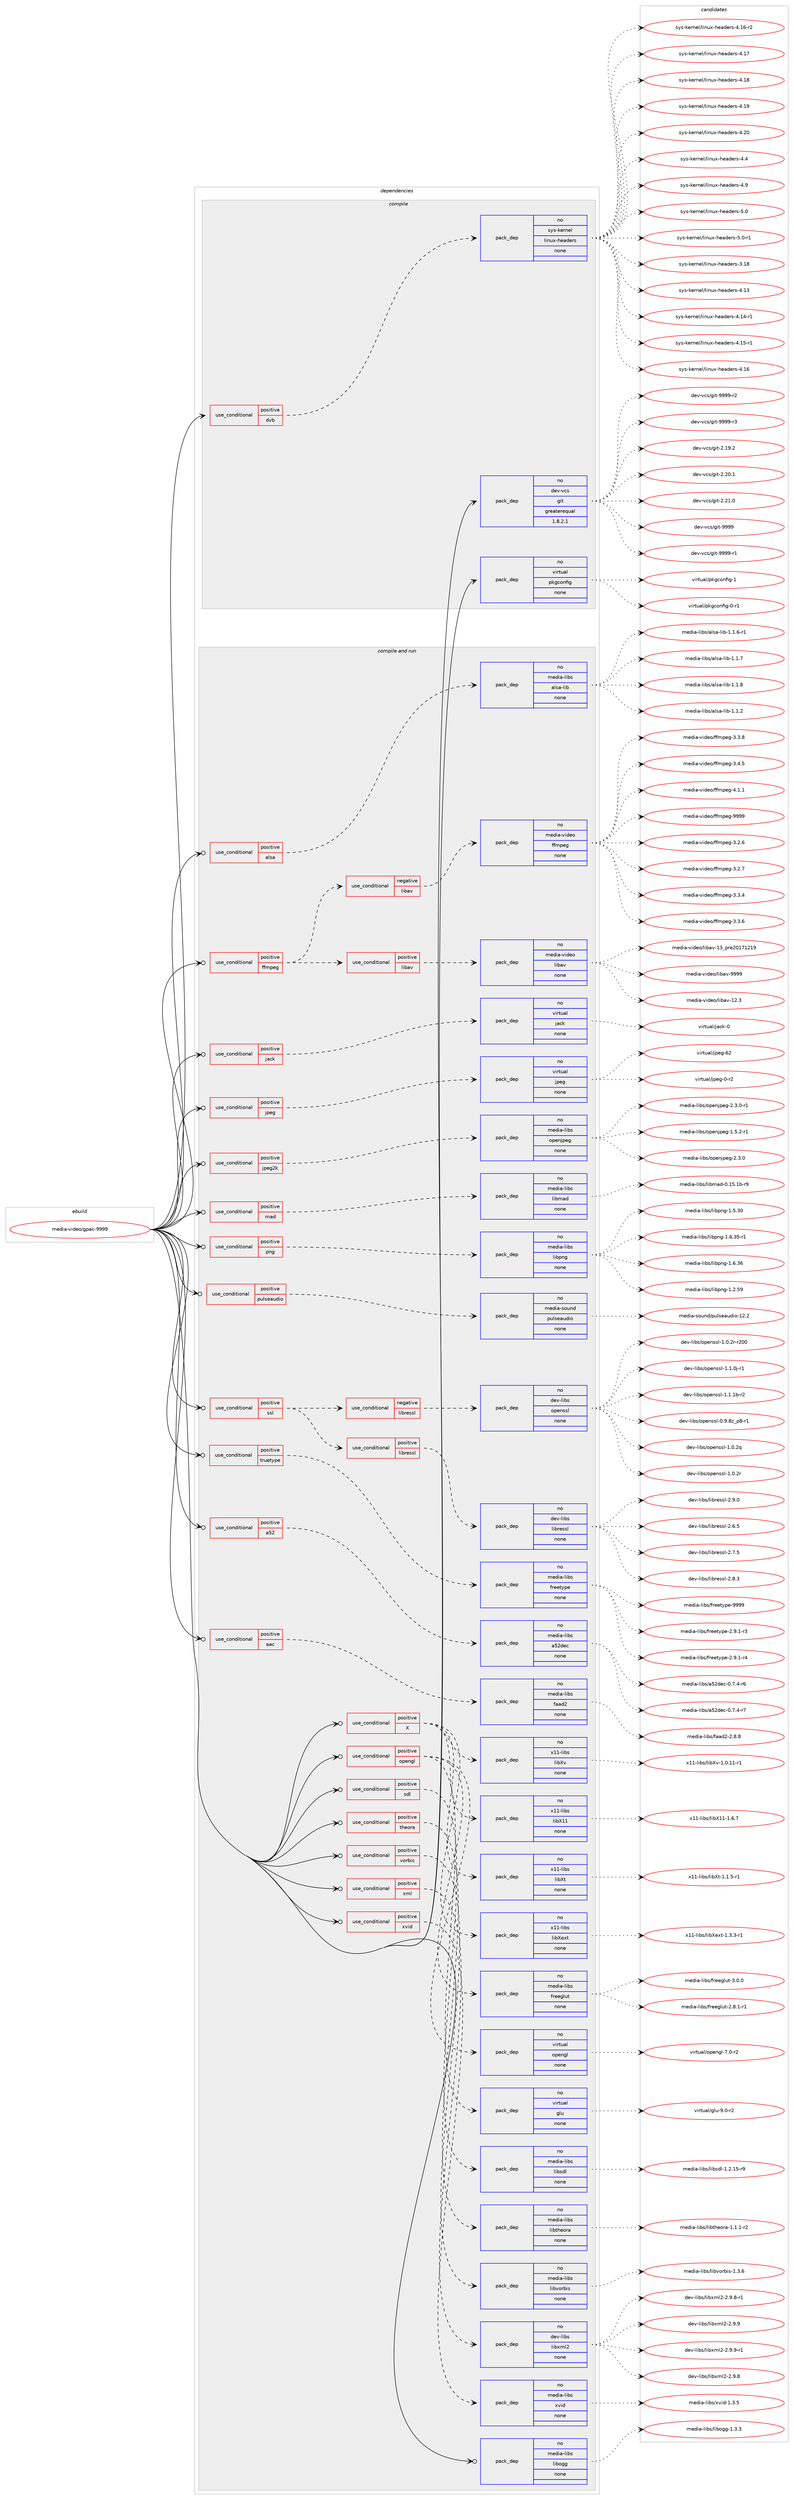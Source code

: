 digraph prolog {

# *************
# Graph options
# *************

newrank=true;
concentrate=true;
compound=true;
graph [rankdir=LR,fontname=Helvetica,fontsize=10,ranksep=1.5];#, ranksep=2.5, nodesep=0.2];
edge  [arrowhead=vee];
node  [fontname=Helvetica,fontsize=10];

# **********
# The ebuild
# **********

subgraph cluster_leftcol {
color=gray;
rank=same;
label=<<i>ebuild</i>>;
id [label="media-video/gpac-9999", color=red, width=4, href="../media-video/gpac-9999.svg"];
}

# ****************
# The dependencies
# ****************

subgraph cluster_midcol {
color=gray;
label=<<i>dependencies</i>>;
subgraph cluster_compile {
fillcolor="#eeeeee";
style=filled;
label=<<i>compile</i>>;
subgraph cond440158 {
dependency1637206 [label=<<TABLE BORDER="0" CELLBORDER="1" CELLSPACING="0" CELLPADDING="4"><TR><TD ROWSPAN="3" CELLPADDING="10">use_conditional</TD></TR><TR><TD>positive</TD></TR><TR><TD>dvb</TD></TR></TABLE>>, shape=none, color=red];
subgraph pack1170623 {
dependency1637207 [label=<<TABLE BORDER="0" CELLBORDER="1" CELLSPACING="0" CELLPADDING="4" WIDTH="220"><TR><TD ROWSPAN="6" CELLPADDING="30">pack_dep</TD></TR><TR><TD WIDTH="110">no</TD></TR><TR><TD>sys-kernel</TD></TR><TR><TD>linux-headers</TD></TR><TR><TD>none</TD></TR><TR><TD></TD></TR></TABLE>>, shape=none, color=blue];
}
dependency1637206:e -> dependency1637207:w [weight=20,style="dashed",arrowhead="vee"];
}
id:e -> dependency1637206:w [weight=20,style="solid",arrowhead="vee"];
subgraph pack1170624 {
dependency1637208 [label=<<TABLE BORDER="0" CELLBORDER="1" CELLSPACING="0" CELLPADDING="4" WIDTH="220"><TR><TD ROWSPAN="6" CELLPADDING="30">pack_dep</TD></TR><TR><TD WIDTH="110">no</TD></TR><TR><TD>dev-vcs</TD></TR><TR><TD>git</TD></TR><TR><TD>greaterequal</TD></TR><TR><TD>1.8.2.1</TD></TR></TABLE>>, shape=none, color=blue];
}
id:e -> dependency1637208:w [weight=20,style="solid",arrowhead="vee"];
subgraph pack1170625 {
dependency1637209 [label=<<TABLE BORDER="0" CELLBORDER="1" CELLSPACING="0" CELLPADDING="4" WIDTH="220"><TR><TD ROWSPAN="6" CELLPADDING="30">pack_dep</TD></TR><TR><TD WIDTH="110">no</TD></TR><TR><TD>virtual</TD></TR><TR><TD>pkgconfig</TD></TR><TR><TD>none</TD></TR><TR><TD></TD></TR></TABLE>>, shape=none, color=blue];
}
id:e -> dependency1637209:w [weight=20,style="solid",arrowhead="vee"];
}
subgraph cluster_compileandrun {
fillcolor="#eeeeee";
style=filled;
label=<<i>compile and run</i>>;
subgraph cond440159 {
dependency1637210 [label=<<TABLE BORDER="0" CELLBORDER="1" CELLSPACING="0" CELLPADDING="4"><TR><TD ROWSPAN="3" CELLPADDING="10">use_conditional</TD></TR><TR><TD>positive</TD></TR><TR><TD>X</TD></TR></TABLE>>, shape=none, color=red];
subgraph pack1170626 {
dependency1637211 [label=<<TABLE BORDER="0" CELLBORDER="1" CELLSPACING="0" CELLPADDING="4" WIDTH="220"><TR><TD ROWSPAN="6" CELLPADDING="30">pack_dep</TD></TR><TR><TD WIDTH="110">no</TD></TR><TR><TD>x11-libs</TD></TR><TR><TD>libXt</TD></TR><TR><TD>none</TD></TR><TR><TD></TD></TR></TABLE>>, shape=none, color=blue];
}
dependency1637210:e -> dependency1637211:w [weight=20,style="dashed",arrowhead="vee"];
subgraph pack1170627 {
dependency1637212 [label=<<TABLE BORDER="0" CELLBORDER="1" CELLSPACING="0" CELLPADDING="4" WIDTH="220"><TR><TD ROWSPAN="6" CELLPADDING="30">pack_dep</TD></TR><TR><TD WIDTH="110">no</TD></TR><TR><TD>x11-libs</TD></TR><TR><TD>libX11</TD></TR><TR><TD>none</TD></TR><TR><TD></TD></TR></TABLE>>, shape=none, color=blue];
}
dependency1637210:e -> dependency1637212:w [weight=20,style="dashed",arrowhead="vee"];
subgraph pack1170628 {
dependency1637213 [label=<<TABLE BORDER="0" CELLBORDER="1" CELLSPACING="0" CELLPADDING="4" WIDTH="220"><TR><TD ROWSPAN="6" CELLPADDING="30">pack_dep</TD></TR><TR><TD WIDTH="110">no</TD></TR><TR><TD>x11-libs</TD></TR><TR><TD>libXv</TD></TR><TR><TD>none</TD></TR><TR><TD></TD></TR></TABLE>>, shape=none, color=blue];
}
dependency1637210:e -> dependency1637213:w [weight=20,style="dashed",arrowhead="vee"];
subgraph pack1170629 {
dependency1637214 [label=<<TABLE BORDER="0" CELLBORDER="1" CELLSPACING="0" CELLPADDING="4" WIDTH="220"><TR><TD ROWSPAN="6" CELLPADDING="30">pack_dep</TD></TR><TR><TD WIDTH="110">no</TD></TR><TR><TD>x11-libs</TD></TR><TR><TD>libXext</TD></TR><TR><TD>none</TD></TR><TR><TD></TD></TR></TABLE>>, shape=none, color=blue];
}
dependency1637210:e -> dependency1637214:w [weight=20,style="dashed",arrowhead="vee"];
}
id:e -> dependency1637210:w [weight=20,style="solid",arrowhead="odotvee"];
subgraph cond440160 {
dependency1637215 [label=<<TABLE BORDER="0" CELLBORDER="1" CELLSPACING="0" CELLPADDING="4"><TR><TD ROWSPAN="3" CELLPADDING="10">use_conditional</TD></TR><TR><TD>positive</TD></TR><TR><TD>a52</TD></TR></TABLE>>, shape=none, color=red];
subgraph pack1170630 {
dependency1637216 [label=<<TABLE BORDER="0" CELLBORDER="1" CELLSPACING="0" CELLPADDING="4" WIDTH="220"><TR><TD ROWSPAN="6" CELLPADDING="30">pack_dep</TD></TR><TR><TD WIDTH="110">no</TD></TR><TR><TD>media-libs</TD></TR><TR><TD>a52dec</TD></TR><TR><TD>none</TD></TR><TR><TD></TD></TR></TABLE>>, shape=none, color=blue];
}
dependency1637215:e -> dependency1637216:w [weight=20,style="dashed",arrowhead="vee"];
}
id:e -> dependency1637215:w [weight=20,style="solid",arrowhead="odotvee"];
subgraph cond440161 {
dependency1637217 [label=<<TABLE BORDER="0" CELLBORDER="1" CELLSPACING="0" CELLPADDING="4"><TR><TD ROWSPAN="3" CELLPADDING="10">use_conditional</TD></TR><TR><TD>positive</TD></TR><TR><TD>aac</TD></TR></TABLE>>, shape=none, color=red];
subgraph pack1170631 {
dependency1637218 [label=<<TABLE BORDER="0" CELLBORDER="1" CELLSPACING="0" CELLPADDING="4" WIDTH="220"><TR><TD ROWSPAN="6" CELLPADDING="30">pack_dep</TD></TR><TR><TD WIDTH="110">no</TD></TR><TR><TD>media-libs</TD></TR><TR><TD>faad2</TD></TR><TR><TD>none</TD></TR><TR><TD></TD></TR></TABLE>>, shape=none, color=blue];
}
dependency1637217:e -> dependency1637218:w [weight=20,style="dashed",arrowhead="vee"];
}
id:e -> dependency1637217:w [weight=20,style="solid",arrowhead="odotvee"];
subgraph cond440162 {
dependency1637219 [label=<<TABLE BORDER="0" CELLBORDER="1" CELLSPACING="0" CELLPADDING="4"><TR><TD ROWSPAN="3" CELLPADDING="10">use_conditional</TD></TR><TR><TD>positive</TD></TR><TR><TD>alsa</TD></TR></TABLE>>, shape=none, color=red];
subgraph pack1170632 {
dependency1637220 [label=<<TABLE BORDER="0" CELLBORDER="1" CELLSPACING="0" CELLPADDING="4" WIDTH="220"><TR><TD ROWSPAN="6" CELLPADDING="30">pack_dep</TD></TR><TR><TD WIDTH="110">no</TD></TR><TR><TD>media-libs</TD></TR><TR><TD>alsa-lib</TD></TR><TR><TD>none</TD></TR><TR><TD></TD></TR></TABLE>>, shape=none, color=blue];
}
dependency1637219:e -> dependency1637220:w [weight=20,style="dashed",arrowhead="vee"];
}
id:e -> dependency1637219:w [weight=20,style="solid",arrowhead="odotvee"];
subgraph cond440163 {
dependency1637221 [label=<<TABLE BORDER="0" CELLBORDER="1" CELLSPACING="0" CELLPADDING="4"><TR><TD ROWSPAN="3" CELLPADDING="10">use_conditional</TD></TR><TR><TD>positive</TD></TR><TR><TD>ffmpeg</TD></TR></TABLE>>, shape=none, color=red];
subgraph cond440164 {
dependency1637222 [label=<<TABLE BORDER="0" CELLBORDER="1" CELLSPACING="0" CELLPADDING="4"><TR><TD ROWSPAN="3" CELLPADDING="10">use_conditional</TD></TR><TR><TD>negative</TD></TR><TR><TD>libav</TD></TR></TABLE>>, shape=none, color=red];
subgraph pack1170633 {
dependency1637223 [label=<<TABLE BORDER="0" CELLBORDER="1" CELLSPACING="0" CELLPADDING="4" WIDTH="220"><TR><TD ROWSPAN="6" CELLPADDING="30">pack_dep</TD></TR><TR><TD WIDTH="110">no</TD></TR><TR><TD>media-video</TD></TR><TR><TD>ffmpeg</TD></TR><TR><TD>none</TD></TR><TR><TD></TD></TR></TABLE>>, shape=none, color=blue];
}
dependency1637222:e -> dependency1637223:w [weight=20,style="dashed",arrowhead="vee"];
}
dependency1637221:e -> dependency1637222:w [weight=20,style="dashed",arrowhead="vee"];
subgraph cond440165 {
dependency1637224 [label=<<TABLE BORDER="0" CELLBORDER="1" CELLSPACING="0" CELLPADDING="4"><TR><TD ROWSPAN="3" CELLPADDING="10">use_conditional</TD></TR><TR><TD>positive</TD></TR><TR><TD>libav</TD></TR></TABLE>>, shape=none, color=red];
subgraph pack1170634 {
dependency1637225 [label=<<TABLE BORDER="0" CELLBORDER="1" CELLSPACING="0" CELLPADDING="4" WIDTH="220"><TR><TD ROWSPAN="6" CELLPADDING="30">pack_dep</TD></TR><TR><TD WIDTH="110">no</TD></TR><TR><TD>media-video</TD></TR><TR><TD>libav</TD></TR><TR><TD>none</TD></TR><TR><TD></TD></TR></TABLE>>, shape=none, color=blue];
}
dependency1637224:e -> dependency1637225:w [weight=20,style="dashed",arrowhead="vee"];
}
dependency1637221:e -> dependency1637224:w [weight=20,style="dashed",arrowhead="vee"];
}
id:e -> dependency1637221:w [weight=20,style="solid",arrowhead="odotvee"];
subgraph cond440166 {
dependency1637226 [label=<<TABLE BORDER="0" CELLBORDER="1" CELLSPACING="0" CELLPADDING="4"><TR><TD ROWSPAN="3" CELLPADDING="10">use_conditional</TD></TR><TR><TD>positive</TD></TR><TR><TD>jack</TD></TR></TABLE>>, shape=none, color=red];
subgraph pack1170635 {
dependency1637227 [label=<<TABLE BORDER="0" CELLBORDER="1" CELLSPACING="0" CELLPADDING="4" WIDTH="220"><TR><TD ROWSPAN="6" CELLPADDING="30">pack_dep</TD></TR><TR><TD WIDTH="110">no</TD></TR><TR><TD>virtual</TD></TR><TR><TD>jack</TD></TR><TR><TD>none</TD></TR><TR><TD></TD></TR></TABLE>>, shape=none, color=blue];
}
dependency1637226:e -> dependency1637227:w [weight=20,style="dashed",arrowhead="vee"];
}
id:e -> dependency1637226:w [weight=20,style="solid",arrowhead="odotvee"];
subgraph cond440167 {
dependency1637228 [label=<<TABLE BORDER="0" CELLBORDER="1" CELLSPACING="0" CELLPADDING="4"><TR><TD ROWSPAN="3" CELLPADDING="10">use_conditional</TD></TR><TR><TD>positive</TD></TR><TR><TD>jpeg</TD></TR></TABLE>>, shape=none, color=red];
subgraph pack1170636 {
dependency1637229 [label=<<TABLE BORDER="0" CELLBORDER="1" CELLSPACING="0" CELLPADDING="4" WIDTH="220"><TR><TD ROWSPAN="6" CELLPADDING="30">pack_dep</TD></TR><TR><TD WIDTH="110">no</TD></TR><TR><TD>virtual</TD></TR><TR><TD>jpeg</TD></TR><TR><TD>none</TD></TR><TR><TD></TD></TR></TABLE>>, shape=none, color=blue];
}
dependency1637228:e -> dependency1637229:w [weight=20,style="dashed",arrowhead="vee"];
}
id:e -> dependency1637228:w [weight=20,style="solid",arrowhead="odotvee"];
subgraph cond440168 {
dependency1637230 [label=<<TABLE BORDER="0" CELLBORDER="1" CELLSPACING="0" CELLPADDING="4"><TR><TD ROWSPAN="3" CELLPADDING="10">use_conditional</TD></TR><TR><TD>positive</TD></TR><TR><TD>jpeg2k</TD></TR></TABLE>>, shape=none, color=red];
subgraph pack1170637 {
dependency1637231 [label=<<TABLE BORDER="0" CELLBORDER="1" CELLSPACING="0" CELLPADDING="4" WIDTH="220"><TR><TD ROWSPAN="6" CELLPADDING="30">pack_dep</TD></TR><TR><TD WIDTH="110">no</TD></TR><TR><TD>media-libs</TD></TR><TR><TD>openjpeg</TD></TR><TR><TD>none</TD></TR><TR><TD></TD></TR></TABLE>>, shape=none, color=blue];
}
dependency1637230:e -> dependency1637231:w [weight=20,style="dashed",arrowhead="vee"];
}
id:e -> dependency1637230:w [weight=20,style="solid",arrowhead="odotvee"];
subgraph cond440169 {
dependency1637232 [label=<<TABLE BORDER="0" CELLBORDER="1" CELLSPACING="0" CELLPADDING="4"><TR><TD ROWSPAN="3" CELLPADDING="10">use_conditional</TD></TR><TR><TD>positive</TD></TR><TR><TD>mad</TD></TR></TABLE>>, shape=none, color=red];
subgraph pack1170638 {
dependency1637233 [label=<<TABLE BORDER="0" CELLBORDER="1" CELLSPACING="0" CELLPADDING="4" WIDTH="220"><TR><TD ROWSPAN="6" CELLPADDING="30">pack_dep</TD></TR><TR><TD WIDTH="110">no</TD></TR><TR><TD>media-libs</TD></TR><TR><TD>libmad</TD></TR><TR><TD>none</TD></TR><TR><TD></TD></TR></TABLE>>, shape=none, color=blue];
}
dependency1637232:e -> dependency1637233:w [weight=20,style="dashed",arrowhead="vee"];
}
id:e -> dependency1637232:w [weight=20,style="solid",arrowhead="odotvee"];
subgraph cond440170 {
dependency1637234 [label=<<TABLE BORDER="0" CELLBORDER="1" CELLSPACING="0" CELLPADDING="4"><TR><TD ROWSPAN="3" CELLPADDING="10">use_conditional</TD></TR><TR><TD>positive</TD></TR><TR><TD>opengl</TD></TR></TABLE>>, shape=none, color=red];
subgraph pack1170639 {
dependency1637235 [label=<<TABLE BORDER="0" CELLBORDER="1" CELLSPACING="0" CELLPADDING="4" WIDTH="220"><TR><TD ROWSPAN="6" CELLPADDING="30">pack_dep</TD></TR><TR><TD WIDTH="110">no</TD></TR><TR><TD>media-libs</TD></TR><TR><TD>freeglut</TD></TR><TR><TD>none</TD></TR><TR><TD></TD></TR></TABLE>>, shape=none, color=blue];
}
dependency1637234:e -> dependency1637235:w [weight=20,style="dashed",arrowhead="vee"];
subgraph pack1170640 {
dependency1637236 [label=<<TABLE BORDER="0" CELLBORDER="1" CELLSPACING="0" CELLPADDING="4" WIDTH="220"><TR><TD ROWSPAN="6" CELLPADDING="30">pack_dep</TD></TR><TR><TD WIDTH="110">no</TD></TR><TR><TD>virtual</TD></TR><TR><TD>glu</TD></TR><TR><TD>none</TD></TR><TR><TD></TD></TR></TABLE>>, shape=none, color=blue];
}
dependency1637234:e -> dependency1637236:w [weight=20,style="dashed",arrowhead="vee"];
subgraph pack1170641 {
dependency1637237 [label=<<TABLE BORDER="0" CELLBORDER="1" CELLSPACING="0" CELLPADDING="4" WIDTH="220"><TR><TD ROWSPAN="6" CELLPADDING="30">pack_dep</TD></TR><TR><TD WIDTH="110">no</TD></TR><TR><TD>virtual</TD></TR><TR><TD>opengl</TD></TR><TR><TD>none</TD></TR><TR><TD></TD></TR></TABLE>>, shape=none, color=blue];
}
dependency1637234:e -> dependency1637237:w [weight=20,style="dashed",arrowhead="vee"];
}
id:e -> dependency1637234:w [weight=20,style="solid",arrowhead="odotvee"];
subgraph cond440171 {
dependency1637238 [label=<<TABLE BORDER="0" CELLBORDER="1" CELLSPACING="0" CELLPADDING="4"><TR><TD ROWSPAN="3" CELLPADDING="10">use_conditional</TD></TR><TR><TD>positive</TD></TR><TR><TD>png</TD></TR></TABLE>>, shape=none, color=red];
subgraph pack1170642 {
dependency1637239 [label=<<TABLE BORDER="0" CELLBORDER="1" CELLSPACING="0" CELLPADDING="4" WIDTH="220"><TR><TD ROWSPAN="6" CELLPADDING="30">pack_dep</TD></TR><TR><TD WIDTH="110">no</TD></TR><TR><TD>media-libs</TD></TR><TR><TD>libpng</TD></TR><TR><TD>none</TD></TR><TR><TD></TD></TR></TABLE>>, shape=none, color=blue];
}
dependency1637238:e -> dependency1637239:w [weight=20,style="dashed",arrowhead="vee"];
}
id:e -> dependency1637238:w [weight=20,style="solid",arrowhead="odotvee"];
subgraph cond440172 {
dependency1637240 [label=<<TABLE BORDER="0" CELLBORDER="1" CELLSPACING="0" CELLPADDING="4"><TR><TD ROWSPAN="3" CELLPADDING="10">use_conditional</TD></TR><TR><TD>positive</TD></TR><TR><TD>pulseaudio</TD></TR></TABLE>>, shape=none, color=red];
subgraph pack1170643 {
dependency1637241 [label=<<TABLE BORDER="0" CELLBORDER="1" CELLSPACING="0" CELLPADDING="4" WIDTH="220"><TR><TD ROWSPAN="6" CELLPADDING="30">pack_dep</TD></TR><TR><TD WIDTH="110">no</TD></TR><TR><TD>media-sound</TD></TR><TR><TD>pulseaudio</TD></TR><TR><TD>none</TD></TR><TR><TD></TD></TR></TABLE>>, shape=none, color=blue];
}
dependency1637240:e -> dependency1637241:w [weight=20,style="dashed",arrowhead="vee"];
}
id:e -> dependency1637240:w [weight=20,style="solid",arrowhead="odotvee"];
subgraph cond440173 {
dependency1637242 [label=<<TABLE BORDER="0" CELLBORDER="1" CELLSPACING="0" CELLPADDING="4"><TR><TD ROWSPAN="3" CELLPADDING="10">use_conditional</TD></TR><TR><TD>positive</TD></TR><TR><TD>sdl</TD></TR></TABLE>>, shape=none, color=red];
subgraph pack1170644 {
dependency1637243 [label=<<TABLE BORDER="0" CELLBORDER="1" CELLSPACING="0" CELLPADDING="4" WIDTH="220"><TR><TD ROWSPAN="6" CELLPADDING="30">pack_dep</TD></TR><TR><TD WIDTH="110">no</TD></TR><TR><TD>media-libs</TD></TR><TR><TD>libsdl</TD></TR><TR><TD>none</TD></TR><TR><TD></TD></TR></TABLE>>, shape=none, color=blue];
}
dependency1637242:e -> dependency1637243:w [weight=20,style="dashed",arrowhead="vee"];
}
id:e -> dependency1637242:w [weight=20,style="solid",arrowhead="odotvee"];
subgraph cond440174 {
dependency1637244 [label=<<TABLE BORDER="0" CELLBORDER="1" CELLSPACING="0" CELLPADDING="4"><TR><TD ROWSPAN="3" CELLPADDING="10">use_conditional</TD></TR><TR><TD>positive</TD></TR><TR><TD>ssl</TD></TR></TABLE>>, shape=none, color=red];
subgraph cond440175 {
dependency1637245 [label=<<TABLE BORDER="0" CELLBORDER="1" CELLSPACING="0" CELLPADDING="4"><TR><TD ROWSPAN="3" CELLPADDING="10">use_conditional</TD></TR><TR><TD>negative</TD></TR><TR><TD>libressl</TD></TR></TABLE>>, shape=none, color=red];
subgraph pack1170645 {
dependency1637246 [label=<<TABLE BORDER="0" CELLBORDER="1" CELLSPACING="0" CELLPADDING="4" WIDTH="220"><TR><TD ROWSPAN="6" CELLPADDING="30">pack_dep</TD></TR><TR><TD WIDTH="110">no</TD></TR><TR><TD>dev-libs</TD></TR><TR><TD>openssl</TD></TR><TR><TD>none</TD></TR><TR><TD></TD></TR></TABLE>>, shape=none, color=blue];
}
dependency1637245:e -> dependency1637246:w [weight=20,style="dashed",arrowhead="vee"];
}
dependency1637244:e -> dependency1637245:w [weight=20,style="dashed",arrowhead="vee"];
subgraph cond440176 {
dependency1637247 [label=<<TABLE BORDER="0" CELLBORDER="1" CELLSPACING="0" CELLPADDING="4"><TR><TD ROWSPAN="3" CELLPADDING="10">use_conditional</TD></TR><TR><TD>positive</TD></TR><TR><TD>libressl</TD></TR></TABLE>>, shape=none, color=red];
subgraph pack1170646 {
dependency1637248 [label=<<TABLE BORDER="0" CELLBORDER="1" CELLSPACING="0" CELLPADDING="4" WIDTH="220"><TR><TD ROWSPAN="6" CELLPADDING="30">pack_dep</TD></TR><TR><TD WIDTH="110">no</TD></TR><TR><TD>dev-libs</TD></TR><TR><TD>libressl</TD></TR><TR><TD>none</TD></TR><TR><TD></TD></TR></TABLE>>, shape=none, color=blue];
}
dependency1637247:e -> dependency1637248:w [weight=20,style="dashed",arrowhead="vee"];
}
dependency1637244:e -> dependency1637247:w [weight=20,style="dashed",arrowhead="vee"];
}
id:e -> dependency1637244:w [weight=20,style="solid",arrowhead="odotvee"];
subgraph cond440177 {
dependency1637249 [label=<<TABLE BORDER="0" CELLBORDER="1" CELLSPACING="0" CELLPADDING="4"><TR><TD ROWSPAN="3" CELLPADDING="10">use_conditional</TD></TR><TR><TD>positive</TD></TR><TR><TD>theora</TD></TR></TABLE>>, shape=none, color=red];
subgraph pack1170647 {
dependency1637250 [label=<<TABLE BORDER="0" CELLBORDER="1" CELLSPACING="0" CELLPADDING="4" WIDTH="220"><TR><TD ROWSPAN="6" CELLPADDING="30">pack_dep</TD></TR><TR><TD WIDTH="110">no</TD></TR><TR><TD>media-libs</TD></TR><TR><TD>libtheora</TD></TR><TR><TD>none</TD></TR><TR><TD></TD></TR></TABLE>>, shape=none, color=blue];
}
dependency1637249:e -> dependency1637250:w [weight=20,style="dashed",arrowhead="vee"];
}
id:e -> dependency1637249:w [weight=20,style="solid",arrowhead="odotvee"];
subgraph cond440178 {
dependency1637251 [label=<<TABLE BORDER="0" CELLBORDER="1" CELLSPACING="0" CELLPADDING="4"><TR><TD ROWSPAN="3" CELLPADDING="10">use_conditional</TD></TR><TR><TD>positive</TD></TR><TR><TD>truetype</TD></TR></TABLE>>, shape=none, color=red];
subgraph pack1170648 {
dependency1637252 [label=<<TABLE BORDER="0" CELLBORDER="1" CELLSPACING="0" CELLPADDING="4" WIDTH="220"><TR><TD ROWSPAN="6" CELLPADDING="30">pack_dep</TD></TR><TR><TD WIDTH="110">no</TD></TR><TR><TD>media-libs</TD></TR><TR><TD>freetype</TD></TR><TR><TD>none</TD></TR><TR><TD></TD></TR></TABLE>>, shape=none, color=blue];
}
dependency1637251:e -> dependency1637252:w [weight=20,style="dashed",arrowhead="vee"];
}
id:e -> dependency1637251:w [weight=20,style="solid",arrowhead="odotvee"];
subgraph cond440179 {
dependency1637253 [label=<<TABLE BORDER="0" CELLBORDER="1" CELLSPACING="0" CELLPADDING="4"><TR><TD ROWSPAN="3" CELLPADDING="10">use_conditional</TD></TR><TR><TD>positive</TD></TR><TR><TD>vorbis</TD></TR></TABLE>>, shape=none, color=red];
subgraph pack1170649 {
dependency1637254 [label=<<TABLE BORDER="0" CELLBORDER="1" CELLSPACING="0" CELLPADDING="4" WIDTH="220"><TR><TD ROWSPAN="6" CELLPADDING="30">pack_dep</TD></TR><TR><TD WIDTH="110">no</TD></TR><TR><TD>media-libs</TD></TR><TR><TD>libvorbis</TD></TR><TR><TD>none</TD></TR><TR><TD></TD></TR></TABLE>>, shape=none, color=blue];
}
dependency1637253:e -> dependency1637254:w [weight=20,style="dashed",arrowhead="vee"];
}
id:e -> dependency1637253:w [weight=20,style="solid",arrowhead="odotvee"];
subgraph cond440180 {
dependency1637255 [label=<<TABLE BORDER="0" CELLBORDER="1" CELLSPACING="0" CELLPADDING="4"><TR><TD ROWSPAN="3" CELLPADDING="10">use_conditional</TD></TR><TR><TD>positive</TD></TR><TR><TD>xml</TD></TR></TABLE>>, shape=none, color=red];
subgraph pack1170650 {
dependency1637256 [label=<<TABLE BORDER="0" CELLBORDER="1" CELLSPACING="0" CELLPADDING="4" WIDTH="220"><TR><TD ROWSPAN="6" CELLPADDING="30">pack_dep</TD></TR><TR><TD WIDTH="110">no</TD></TR><TR><TD>dev-libs</TD></TR><TR><TD>libxml2</TD></TR><TR><TD>none</TD></TR><TR><TD></TD></TR></TABLE>>, shape=none, color=blue];
}
dependency1637255:e -> dependency1637256:w [weight=20,style="dashed",arrowhead="vee"];
}
id:e -> dependency1637255:w [weight=20,style="solid",arrowhead="odotvee"];
subgraph cond440181 {
dependency1637257 [label=<<TABLE BORDER="0" CELLBORDER="1" CELLSPACING="0" CELLPADDING="4"><TR><TD ROWSPAN="3" CELLPADDING="10">use_conditional</TD></TR><TR><TD>positive</TD></TR><TR><TD>xvid</TD></TR></TABLE>>, shape=none, color=red];
subgraph pack1170651 {
dependency1637258 [label=<<TABLE BORDER="0" CELLBORDER="1" CELLSPACING="0" CELLPADDING="4" WIDTH="220"><TR><TD ROWSPAN="6" CELLPADDING="30">pack_dep</TD></TR><TR><TD WIDTH="110">no</TD></TR><TR><TD>media-libs</TD></TR><TR><TD>xvid</TD></TR><TR><TD>none</TD></TR><TR><TD></TD></TR></TABLE>>, shape=none, color=blue];
}
dependency1637257:e -> dependency1637258:w [weight=20,style="dashed",arrowhead="vee"];
}
id:e -> dependency1637257:w [weight=20,style="solid",arrowhead="odotvee"];
subgraph pack1170652 {
dependency1637259 [label=<<TABLE BORDER="0" CELLBORDER="1" CELLSPACING="0" CELLPADDING="4" WIDTH="220"><TR><TD ROWSPAN="6" CELLPADDING="30">pack_dep</TD></TR><TR><TD WIDTH="110">no</TD></TR><TR><TD>media-libs</TD></TR><TR><TD>libogg</TD></TR><TR><TD>none</TD></TR><TR><TD></TD></TR></TABLE>>, shape=none, color=blue];
}
id:e -> dependency1637259:w [weight=20,style="solid",arrowhead="odotvee"];
}
subgraph cluster_run {
fillcolor="#eeeeee";
style=filled;
label=<<i>run</i>>;
}
}

# **************
# The candidates
# **************

subgraph cluster_choices {
rank=same;
color=gray;
label=<<i>candidates</i>>;

subgraph choice1170623 {
color=black;
nodesep=1;
choice115121115451071011141101011084710810511011712045104101971001011141154551464956 [label="sys-kernel/linux-headers-3.18", color=red, width=4,href="../sys-kernel/linux-headers-3.18.svg"];
choice115121115451071011141101011084710810511011712045104101971001011141154552464951 [label="sys-kernel/linux-headers-4.13", color=red, width=4,href="../sys-kernel/linux-headers-4.13.svg"];
choice1151211154510710111411010110847108105110117120451041019710010111411545524649524511449 [label="sys-kernel/linux-headers-4.14-r1", color=red, width=4,href="../sys-kernel/linux-headers-4.14-r1.svg"];
choice1151211154510710111411010110847108105110117120451041019710010111411545524649534511449 [label="sys-kernel/linux-headers-4.15-r1", color=red, width=4,href="../sys-kernel/linux-headers-4.15-r1.svg"];
choice115121115451071011141101011084710810511011712045104101971001011141154552464954 [label="sys-kernel/linux-headers-4.16", color=red, width=4,href="../sys-kernel/linux-headers-4.16.svg"];
choice1151211154510710111411010110847108105110117120451041019710010111411545524649544511450 [label="sys-kernel/linux-headers-4.16-r2", color=red, width=4,href="../sys-kernel/linux-headers-4.16-r2.svg"];
choice115121115451071011141101011084710810511011712045104101971001011141154552464955 [label="sys-kernel/linux-headers-4.17", color=red, width=4,href="../sys-kernel/linux-headers-4.17.svg"];
choice115121115451071011141101011084710810511011712045104101971001011141154552464956 [label="sys-kernel/linux-headers-4.18", color=red, width=4,href="../sys-kernel/linux-headers-4.18.svg"];
choice115121115451071011141101011084710810511011712045104101971001011141154552464957 [label="sys-kernel/linux-headers-4.19", color=red, width=4,href="../sys-kernel/linux-headers-4.19.svg"];
choice115121115451071011141101011084710810511011712045104101971001011141154552465048 [label="sys-kernel/linux-headers-4.20", color=red, width=4,href="../sys-kernel/linux-headers-4.20.svg"];
choice1151211154510710111411010110847108105110117120451041019710010111411545524652 [label="sys-kernel/linux-headers-4.4", color=red, width=4,href="../sys-kernel/linux-headers-4.4.svg"];
choice1151211154510710111411010110847108105110117120451041019710010111411545524657 [label="sys-kernel/linux-headers-4.9", color=red, width=4,href="../sys-kernel/linux-headers-4.9.svg"];
choice1151211154510710111411010110847108105110117120451041019710010111411545534648 [label="sys-kernel/linux-headers-5.0", color=red, width=4,href="../sys-kernel/linux-headers-5.0.svg"];
choice11512111545107101114110101108471081051101171204510410197100101114115455346484511449 [label="sys-kernel/linux-headers-5.0-r1", color=red, width=4,href="../sys-kernel/linux-headers-5.0-r1.svg"];
dependency1637207:e -> choice115121115451071011141101011084710810511011712045104101971001011141154551464956:w [style=dotted,weight="100"];
dependency1637207:e -> choice115121115451071011141101011084710810511011712045104101971001011141154552464951:w [style=dotted,weight="100"];
dependency1637207:e -> choice1151211154510710111411010110847108105110117120451041019710010111411545524649524511449:w [style=dotted,weight="100"];
dependency1637207:e -> choice1151211154510710111411010110847108105110117120451041019710010111411545524649534511449:w [style=dotted,weight="100"];
dependency1637207:e -> choice115121115451071011141101011084710810511011712045104101971001011141154552464954:w [style=dotted,weight="100"];
dependency1637207:e -> choice1151211154510710111411010110847108105110117120451041019710010111411545524649544511450:w [style=dotted,weight="100"];
dependency1637207:e -> choice115121115451071011141101011084710810511011712045104101971001011141154552464955:w [style=dotted,weight="100"];
dependency1637207:e -> choice115121115451071011141101011084710810511011712045104101971001011141154552464956:w [style=dotted,weight="100"];
dependency1637207:e -> choice115121115451071011141101011084710810511011712045104101971001011141154552464957:w [style=dotted,weight="100"];
dependency1637207:e -> choice115121115451071011141101011084710810511011712045104101971001011141154552465048:w [style=dotted,weight="100"];
dependency1637207:e -> choice1151211154510710111411010110847108105110117120451041019710010111411545524652:w [style=dotted,weight="100"];
dependency1637207:e -> choice1151211154510710111411010110847108105110117120451041019710010111411545524657:w [style=dotted,weight="100"];
dependency1637207:e -> choice1151211154510710111411010110847108105110117120451041019710010111411545534648:w [style=dotted,weight="100"];
dependency1637207:e -> choice11512111545107101114110101108471081051101171204510410197100101114115455346484511449:w [style=dotted,weight="100"];
}
subgraph choice1170624 {
color=black;
nodesep=1;
choice10010111845118991154710310511645504649574650 [label="dev-vcs/git-2.19.2", color=red, width=4,href="../dev-vcs/git-2.19.2.svg"];
choice10010111845118991154710310511645504650484649 [label="dev-vcs/git-2.20.1", color=red, width=4,href="../dev-vcs/git-2.20.1.svg"];
choice10010111845118991154710310511645504650494648 [label="dev-vcs/git-2.21.0", color=red, width=4,href="../dev-vcs/git-2.21.0.svg"];
choice1001011184511899115471031051164557575757 [label="dev-vcs/git-9999", color=red, width=4,href="../dev-vcs/git-9999.svg"];
choice10010111845118991154710310511645575757574511449 [label="dev-vcs/git-9999-r1", color=red, width=4,href="../dev-vcs/git-9999-r1.svg"];
choice10010111845118991154710310511645575757574511450 [label="dev-vcs/git-9999-r2", color=red, width=4,href="../dev-vcs/git-9999-r2.svg"];
choice10010111845118991154710310511645575757574511451 [label="dev-vcs/git-9999-r3", color=red, width=4,href="../dev-vcs/git-9999-r3.svg"];
dependency1637208:e -> choice10010111845118991154710310511645504649574650:w [style=dotted,weight="100"];
dependency1637208:e -> choice10010111845118991154710310511645504650484649:w [style=dotted,weight="100"];
dependency1637208:e -> choice10010111845118991154710310511645504650494648:w [style=dotted,weight="100"];
dependency1637208:e -> choice1001011184511899115471031051164557575757:w [style=dotted,weight="100"];
dependency1637208:e -> choice10010111845118991154710310511645575757574511449:w [style=dotted,weight="100"];
dependency1637208:e -> choice10010111845118991154710310511645575757574511450:w [style=dotted,weight="100"];
dependency1637208:e -> choice10010111845118991154710310511645575757574511451:w [style=dotted,weight="100"];
}
subgraph choice1170625 {
color=black;
nodesep=1;
choice11810511411611797108471121071039911111010210510345484511449 [label="virtual/pkgconfig-0-r1", color=red, width=4,href="../virtual/pkgconfig-0-r1.svg"];
choice1181051141161179710847112107103991111101021051034549 [label="virtual/pkgconfig-1", color=red, width=4,href="../virtual/pkgconfig-1.svg"];
dependency1637209:e -> choice11810511411611797108471121071039911111010210510345484511449:w [style=dotted,weight="100"];
dependency1637209:e -> choice1181051141161179710847112107103991111101021051034549:w [style=dotted,weight="100"];
}
subgraph choice1170626 {
color=black;
nodesep=1;
choice120494945108105981154710810598881164549464946534511449 [label="x11-libs/libXt-1.1.5-r1", color=red, width=4,href="../x11-libs/libXt-1.1.5-r1.svg"];
dependency1637211:e -> choice120494945108105981154710810598881164549464946534511449:w [style=dotted,weight="100"];
}
subgraph choice1170627 {
color=black;
nodesep=1;
choice120494945108105981154710810598884949454946544655 [label="x11-libs/libX11-1.6.7", color=red, width=4,href="../x11-libs/libX11-1.6.7.svg"];
dependency1637212:e -> choice120494945108105981154710810598884949454946544655:w [style=dotted,weight="100"];
}
subgraph choice1170628 {
color=black;
nodesep=1;
choice12049494510810598115471081059888118454946484649494511449 [label="x11-libs/libXv-1.0.11-r1", color=red, width=4,href="../x11-libs/libXv-1.0.11-r1.svg"];
dependency1637213:e -> choice12049494510810598115471081059888118454946484649494511449:w [style=dotted,weight="100"];
}
subgraph choice1170629 {
color=black;
nodesep=1;
choice120494945108105981154710810598881011201164549465146514511449 [label="x11-libs/libXext-1.3.3-r1", color=red, width=4,href="../x11-libs/libXext-1.3.3-r1.svg"];
dependency1637214:e -> choice120494945108105981154710810598881011201164549465146514511449:w [style=dotted,weight="100"];
}
subgraph choice1170630 {
color=black;
nodesep=1;
choice10910110010597451081059811547975350100101994548465546524511454 [label="media-libs/a52dec-0.7.4-r6", color=red, width=4,href="../media-libs/a52dec-0.7.4-r6.svg"];
choice10910110010597451081059811547975350100101994548465546524511455 [label="media-libs/a52dec-0.7.4-r7", color=red, width=4,href="../media-libs/a52dec-0.7.4-r7.svg"];
dependency1637216:e -> choice10910110010597451081059811547975350100101994548465546524511454:w [style=dotted,weight="100"];
dependency1637216:e -> choice10910110010597451081059811547975350100101994548465546524511455:w [style=dotted,weight="100"];
}
subgraph choice1170631 {
color=black;
nodesep=1;
choice10910110010597451081059811547102979710050455046564656 [label="media-libs/faad2-2.8.8", color=red, width=4,href="../media-libs/faad2-2.8.8.svg"];
dependency1637218:e -> choice10910110010597451081059811547102979710050455046564656:w [style=dotted,weight="100"];
}
subgraph choice1170632 {
color=black;
nodesep=1;
choice1091011001059745108105981154797108115974510810598454946494650 [label="media-libs/alsa-lib-1.1.2", color=red, width=4,href="../media-libs/alsa-lib-1.1.2.svg"];
choice10910110010597451081059811547971081159745108105984549464946544511449 [label="media-libs/alsa-lib-1.1.6-r1", color=red, width=4,href="../media-libs/alsa-lib-1.1.6-r1.svg"];
choice1091011001059745108105981154797108115974510810598454946494655 [label="media-libs/alsa-lib-1.1.7", color=red, width=4,href="../media-libs/alsa-lib-1.1.7.svg"];
choice1091011001059745108105981154797108115974510810598454946494656 [label="media-libs/alsa-lib-1.1.8", color=red, width=4,href="../media-libs/alsa-lib-1.1.8.svg"];
dependency1637220:e -> choice1091011001059745108105981154797108115974510810598454946494650:w [style=dotted,weight="100"];
dependency1637220:e -> choice10910110010597451081059811547971081159745108105984549464946544511449:w [style=dotted,weight="100"];
dependency1637220:e -> choice1091011001059745108105981154797108115974510810598454946494655:w [style=dotted,weight="100"];
dependency1637220:e -> choice1091011001059745108105981154797108115974510810598454946494656:w [style=dotted,weight="100"];
}
subgraph choice1170633 {
color=black;
nodesep=1;
choice109101100105974511810510010111147102102109112101103455146504654 [label="media-video/ffmpeg-3.2.6", color=red, width=4,href="../media-video/ffmpeg-3.2.6.svg"];
choice109101100105974511810510010111147102102109112101103455146504655 [label="media-video/ffmpeg-3.2.7", color=red, width=4,href="../media-video/ffmpeg-3.2.7.svg"];
choice109101100105974511810510010111147102102109112101103455146514652 [label="media-video/ffmpeg-3.3.4", color=red, width=4,href="../media-video/ffmpeg-3.3.4.svg"];
choice109101100105974511810510010111147102102109112101103455146514654 [label="media-video/ffmpeg-3.3.6", color=red, width=4,href="../media-video/ffmpeg-3.3.6.svg"];
choice109101100105974511810510010111147102102109112101103455146514656 [label="media-video/ffmpeg-3.3.8", color=red, width=4,href="../media-video/ffmpeg-3.3.8.svg"];
choice109101100105974511810510010111147102102109112101103455146524653 [label="media-video/ffmpeg-3.4.5", color=red, width=4,href="../media-video/ffmpeg-3.4.5.svg"];
choice109101100105974511810510010111147102102109112101103455246494649 [label="media-video/ffmpeg-4.1.1", color=red, width=4,href="../media-video/ffmpeg-4.1.1.svg"];
choice1091011001059745118105100101111471021021091121011034557575757 [label="media-video/ffmpeg-9999", color=red, width=4,href="../media-video/ffmpeg-9999.svg"];
dependency1637223:e -> choice109101100105974511810510010111147102102109112101103455146504654:w [style=dotted,weight="100"];
dependency1637223:e -> choice109101100105974511810510010111147102102109112101103455146504655:w [style=dotted,weight="100"];
dependency1637223:e -> choice109101100105974511810510010111147102102109112101103455146514652:w [style=dotted,weight="100"];
dependency1637223:e -> choice109101100105974511810510010111147102102109112101103455146514654:w [style=dotted,weight="100"];
dependency1637223:e -> choice109101100105974511810510010111147102102109112101103455146514656:w [style=dotted,weight="100"];
dependency1637223:e -> choice109101100105974511810510010111147102102109112101103455146524653:w [style=dotted,weight="100"];
dependency1637223:e -> choice109101100105974511810510010111147102102109112101103455246494649:w [style=dotted,weight="100"];
dependency1637223:e -> choice1091011001059745118105100101111471021021091121011034557575757:w [style=dotted,weight="100"];
}
subgraph choice1170634 {
color=black;
nodesep=1;
choice10910110010597451181051001011114710810598971184549504651 [label="media-video/libav-12.3", color=red, width=4,href="../media-video/libav-12.3.svg"];
choice1091011001059745118105100101111471081059897118454951951121141015048495549504957 [label="media-video/libav-13_pre20171219", color=red, width=4,href="../media-video/libav-13_pre20171219.svg"];
choice10910110010597451181051001011114710810598971184557575757 [label="media-video/libav-9999", color=red, width=4,href="../media-video/libav-9999.svg"];
dependency1637225:e -> choice10910110010597451181051001011114710810598971184549504651:w [style=dotted,weight="100"];
dependency1637225:e -> choice1091011001059745118105100101111471081059897118454951951121141015048495549504957:w [style=dotted,weight="100"];
dependency1637225:e -> choice10910110010597451181051001011114710810598971184557575757:w [style=dotted,weight="100"];
}
subgraph choice1170635 {
color=black;
nodesep=1;
choice118105114116117971084710697991074548 [label="virtual/jack-0", color=red, width=4,href="../virtual/jack-0.svg"];
dependency1637227:e -> choice118105114116117971084710697991074548:w [style=dotted,weight="100"];
}
subgraph choice1170636 {
color=black;
nodesep=1;
choice118105114116117971084710611210110345484511450 [label="virtual/jpeg-0-r2", color=red, width=4,href="../virtual/jpeg-0-r2.svg"];
choice1181051141161179710847106112101103455450 [label="virtual/jpeg-62", color=red, width=4,href="../virtual/jpeg-62.svg"];
dependency1637229:e -> choice118105114116117971084710611210110345484511450:w [style=dotted,weight="100"];
dependency1637229:e -> choice1181051141161179710847106112101103455450:w [style=dotted,weight="100"];
}
subgraph choice1170637 {
color=black;
nodesep=1;
choice109101100105974510810598115471111121011101061121011034549465346504511449 [label="media-libs/openjpeg-1.5.2-r1", color=red, width=4,href="../media-libs/openjpeg-1.5.2-r1.svg"];
choice10910110010597451081059811547111112101110106112101103455046514648 [label="media-libs/openjpeg-2.3.0", color=red, width=4,href="../media-libs/openjpeg-2.3.0.svg"];
choice109101100105974510810598115471111121011101061121011034550465146484511449 [label="media-libs/openjpeg-2.3.0-r1", color=red, width=4,href="../media-libs/openjpeg-2.3.0-r1.svg"];
dependency1637231:e -> choice109101100105974510810598115471111121011101061121011034549465346504511449:w [style=dotted,weight="100"];
dependency1637231:e -> choice10910110010597451081059811547111112101110106112101103455046514648:w [style=dotted,weight="100"];
dependency1637231:e -> choice109101100105974510810598115471111121011101061121011034550465146484511449:w [style=dotted,weight="100"];
}
subgraph choice1170638 {
color=black;
nodesep=1;
choice10910110010597451081059811547108105981099710045484649534649984511457 [label="media-libs/libmad-0.15.1b-r9", color=red, width=4,href="../media-libs/libmad-0.15.1b-r9.svg"];
dependency1637233:e -> choice10910110010597451081059811547108105981099710045484649534649984511457:w [style=dotted,weight="100"];
}
subgraph choice1170639 {
color=black;
nodesep=1;
choice109101100105974510810598115471021141011011031081171164550465646494511449 [label="media-libs/freeglut-2.8.1-r1", color=red, width=4,href="../media-libs/freeglut-2.8.1-r1.svg"];
choice10910110010597451081059811547102114101101103108117116455146484648 [label="media-libs/freeglut-3.0.0", color=red, width=4,href="../media-libs/freeglut-3.0.0.svg"];
dependency1637235:e -> choice109101100105974510810598115471021141011011031081171164550465646494511449:w [style=dotted,weight="100"];
dependency1637235:e -> choice10910110010597451081059811547102114101101103108117116455146484648:w [style=dotted,weight="100"];
}
subgraph choice1170640 {
color=black;
nodesep=1;
choice1181051141161179710847103108117455746484511450 [label="virtual/glu-9.0-r2", color=red, width=4,href="../virtual/glu-9.0-r2.svg"];
dependency1637236:e -> choice1181051141161179710847103108117455746484511450:w [style=dotted,weight="100"];
}
subgraph choice1170641 {
color=black;
nodesep=1;
choice1181051141161179710847111112101110103108455546484511450 [label="virtual/opengl-7.0-r2", color=red, width=4,href="../virtual/opengl-7.0-r2.svg"];
dependency1637237:e -> choice1181051141161179710847111112101110103108455546484511450:w [style=dotted,weight="100"];
}
subgraph choice1170642 {
color=black;
nodesep=1;
choice109101100105974510810598115471081059811211010345494650465357 [label="media-libs/libpng-1.2.59", color=red, width=4,href="../media-libs/libpng-1.2.59.svg"];
choice109101100105974510810598115471081059811211010345494653465148 [label="media-libs/libpng-1.5.30", color=red, width=4,href="../media-libs/libpng-1.5.30.svg"];
choice1091011001059745108105981154710810598112110103454946544651534511449 [label="media-libs/libpng-1.6.35-r1", color=red, width=4,href="../media-libs/libpng-1.6.35-r1.svg"];
choice109101100105974510810598115471081059811211010345494654465154 [label="media-libs/libpng-1.6.36", color=red, width=4,href="../media-libs/libpng-1.6.36.svg"];
dependency1637239:e -> choice109101100105974510810598115471081059811211010345494650465357:w [style=dotted,weight="100"];
dependency1637239:e -> choice109101100105974510810598115471081059811211010345494653465148:w [style=dotted,weight="100"];
dependency1637239:e -> choice1091011001059745108105981154710810598112110103454946544651534511449:w [style=dotted,weight="100"];
dependency1637239:e -> choice109101100105974510810598115471081059811211010345494654465154:w [style=dotted,weight="100"];
}
subgraph choice1170643 {
color=black;
nodesep=1;
choice109101100105974511511111711010047112117108115101971171001051114549504650 [label="media-sound/pulseaudio-12.2", color=red, width=4,href="../media-sound/pulseaudio-12.2.svg"];
dependency1637241:e -> choice109101100105974511511111711010047112117108115101971171001051114549504650:w [style=dotted,weight="100"];
}
subgraph choice1170644 {
color=black;
nodesep=1;
choice1091011001059745108105981154710810598115100108454946504649534511457 [label="media-libs/libsdl-1.2.15-r9", color=red, width=4,href="../media-libs/libsdl-1.2.15-r9.svg"];
dependency1637243:e -> choice1091011001059745108105981154710810598115100108454946504649534511457:w [style=dotted,weight="100"];
}
subgraph choice1170645 {
color=black;
nodesep=1;
choice10010111845108105981154711111210111011511510845484657465612295112564511449 [label="dev-libs/openssl-0.9.8z_p8-r1", color=red, width=4,href="../dev-libs/openssl-0.9.8z_p8-r1.svg"];
choice100101118451081059811547111112101110115115108454946484650113 [label="dev-libs/openssl-1.0.2q", color=red, width=4,href="../dev-libs/openssl-1.0.2q.svg"];
choice100101118451081059811547111112101110115115108454946484650114 [label="dev-libs/openssl-1.0.2r", color=red, width=4,href="../dev-libs/openssl-1.0.2r.svg"];
choice10010111845108105981154711111210111011511510845494648465011445114504848 [label="dev-libs/openssl-1.0.2r-r200", color=red, width=4,href="../dev-libs/openssl-1.0.2r-r200.svg"];
choice1001011184510810598115471111121011101151151084549464946481064511449 [label="dev-libs/openssl-1.1.0j-r1", color=red, width=4,href="../dev-libs/openssl-1.1.0j-r1.svg"];
choice100101118451081059811547111112101110115115108454946494649984511450 [label="dev-libs/openssl-1.1.1b-r2", color=red, width=4,href="../dev-libs/openssl-1.1.1b-r2.svg"];
dependency1637246:e -> choice10010111845108105981154711111210111011511510845484657465612295112564511449:w [style=dotted,weight="100"];
dependency1637246:e -> choice100101118451081059811547111112101110115115108454946484650113:w [style=dotted,weight="100"];
dependency1637246:e -> choice100101118451081059811547111112101110115115108454946484650114:w [style=dotted,weight="100"];
dependency1637246:e -> choice10010111845108105981154711111210111011511510845494648465011445114504848:w [style=dotted,weight="100"];
dependency1637246:e -> choice1001011184510810598115471111121011101151151084549464946481064511449:w [style=dotted,weight="100"];
dependency1637246:e -> choice100101118451081059811547111112101110115115108454946494649984511450:w [style=dotted,weight="100"];
}
subgraph choice1170646 {
color=black;
nodesep=1;
choice10010111845108105981154710810598114101115115108455046544653 [label="dev-libs/libressl-2.6.5", color=red, width=4,href="../dev-libs/libressl-2.6.5.svg"];
choice10010111845108105981154710810598114101115115108455046554653 [label="dev-libs/libressl-2.7.5", color=red, width=4,href="../dev-libs/libressl-2.7.5.svg"];
choice10010111845108105981154710810598114101115115108455046564651 [label="dev-libs/libressl-2.8.3", color=red, width=4,href="../dev-libs/libressl-2.8.3.svg"];
choice10010111845108105981154710810598114101115115108455046574648 [label="dev-libs/libressl-2.9.0", color=red, width=4,href="../dev-libs/libressl-2.9.0.svg"];
dependency1637248:e -> choice10010111845108105981154710810598114101115115108455046544653:w [style=dotted,weight="100"];
dependency1637248:e -> choice10010111845108105981154710810598114101115115108455046554653:w [style=dotted,weight="100"];
dependency1637248:e -> choice10010111845108105981154710810598114101115115108455046564651:w [style=dotted,weight="100"];
dependency1637248:e -> choice10010111845108105981154710810598114101115115108455046574648:w [style=dotted,weight="100"];
}
subgraph choice1170647 {
color=black;
nodesep=1;
choice1091011001059745108105981154710810598116104101111114974549464946494511450 [label="media-libs/libtheora-1.1.1-r2", color=red, width=4,href="../media-libs/libtheora-1.1.1-r2.svg"];
dependency1637250:e -> choice1091011001059745108105981154710810598116104101111114974549464946494511450:w [style=dotted,weight="100"];
}
subgraph choice1170648 {
color=black;
nodesep=1;
choice109101100105974510810598115471021141011011161211121014550465746494511451 [label="media-libs/freetype-2.9.1-r3", color=red, width=4,href="../media-libs/freetype-2.9.1-r3.svg"];
choice109101100105974510810598115471021141011011161211121014550465746494511452 [label="media-libs/freetype-2.9.1-r4", color=red, width=4,href="../media-libs/freetype-2.9.1-r4.svg"];
choice109101100105974510810598115471021141011011161211121014557575757 [label="media-libs/freetype-9999", color=red, width=4,href="../media-libs/freetype-9999.svg"];
dependency1637252:e -> choice109101100105974510810598115471021141011011161211121014550465746494511451:w [style=dotted,weight="100"];
dependency1637252:e -> choice109101100105974510810598115471021141011011161211121014550465746494511452:w [style=dotted,weight="100"];
dependency1637252:e -> choice109101100105974510810598115471021141011011161211121014557575757:w [style=dotted,weight="100"];
}
subgraph choice1170649 {
color=black;
nodesep=1;
choice109101100105974510810598115471081059811811111498105115454946514654 [label="media-libs/libvorbis-1.3.6", color=red, width=4,href="../media-libs/libvorbis-1.3.6.svg"];
dependency1637254:e -> choice109101100105974510810598115471081059811811111498105115454946514654:w [style=dotted,weight="100"];
}
subgraph choice1170650 {
color=black;
nodesep=1;
choice1001011184510810598115471081059812010910850455046574656 [label="dev-libs/libxml2-2.9.8", color=red, width=4,href="../dev-libs/libxml2-2.9.8.svg"];
choice10010111845108105981154710810598120109108504550465746564511449 [label="dev-libs/libxml2-2.9.8-r1", color=red, width=4,href="../dev-libs/libxml2-2.9.8-r1.svg"];
choice1001011184510810598115471081059812010910850455046574657 [label="dev-libs/libxml2-2.9.9", color=red, width=4,href="../dev-libs/libxml2-2.9.9.svg"];
choice10010111845108105981154710810598120109108504550465746574511449 [label="dev-libs/libxml2-2.9.9-r1", color=red, width=4,href="../dev-libs/libxml2-2.9.9-r1.svg"];
dependency1637256:e -> choice1001011184510810598115471081059812010910850455046574656:w [style=dotted,weight="100"];
dependency1637256:e -> choice10010111845108105981154710810598120109108504550465746564511449:w [style=dotted,weight="100"];
dependency1637256:e -> choice1001011184510810598115471081059812010910850455046574657:w [style=dotted,weight="100"];
dependency1637256:e -> choice10010111845108105981154710810598120109108504550465746574511449:w [style=dotted,weight="100"];
}
subgraph choice1170651 {
color=black;
nodesep=1;
choice10910110010597451081059811547120118105100454946514653 [label="media-libs/xvid-1.3.5", color=red, width=4,href="../media-libs/xvid-1.3.5.svg"];
dependency1637258:e -> choice10910110010597451081059811547120118105100454946514653:w [style=dotted,weight="100"];
}
subgraph choice1170652 {
color=black;
nodesep=1;
choice1091011001059745108105981154710810598111103103454946514651 [label="media-libs/libogg-1.3.3", color=red, width=4,href="../media-libs/libogg-1.3.3.svg"];
dependency1637259:e -> choice1091011001059745108105981154710810598111103103454946514651:w [style=dotted,weight="100"];
}
}

}
